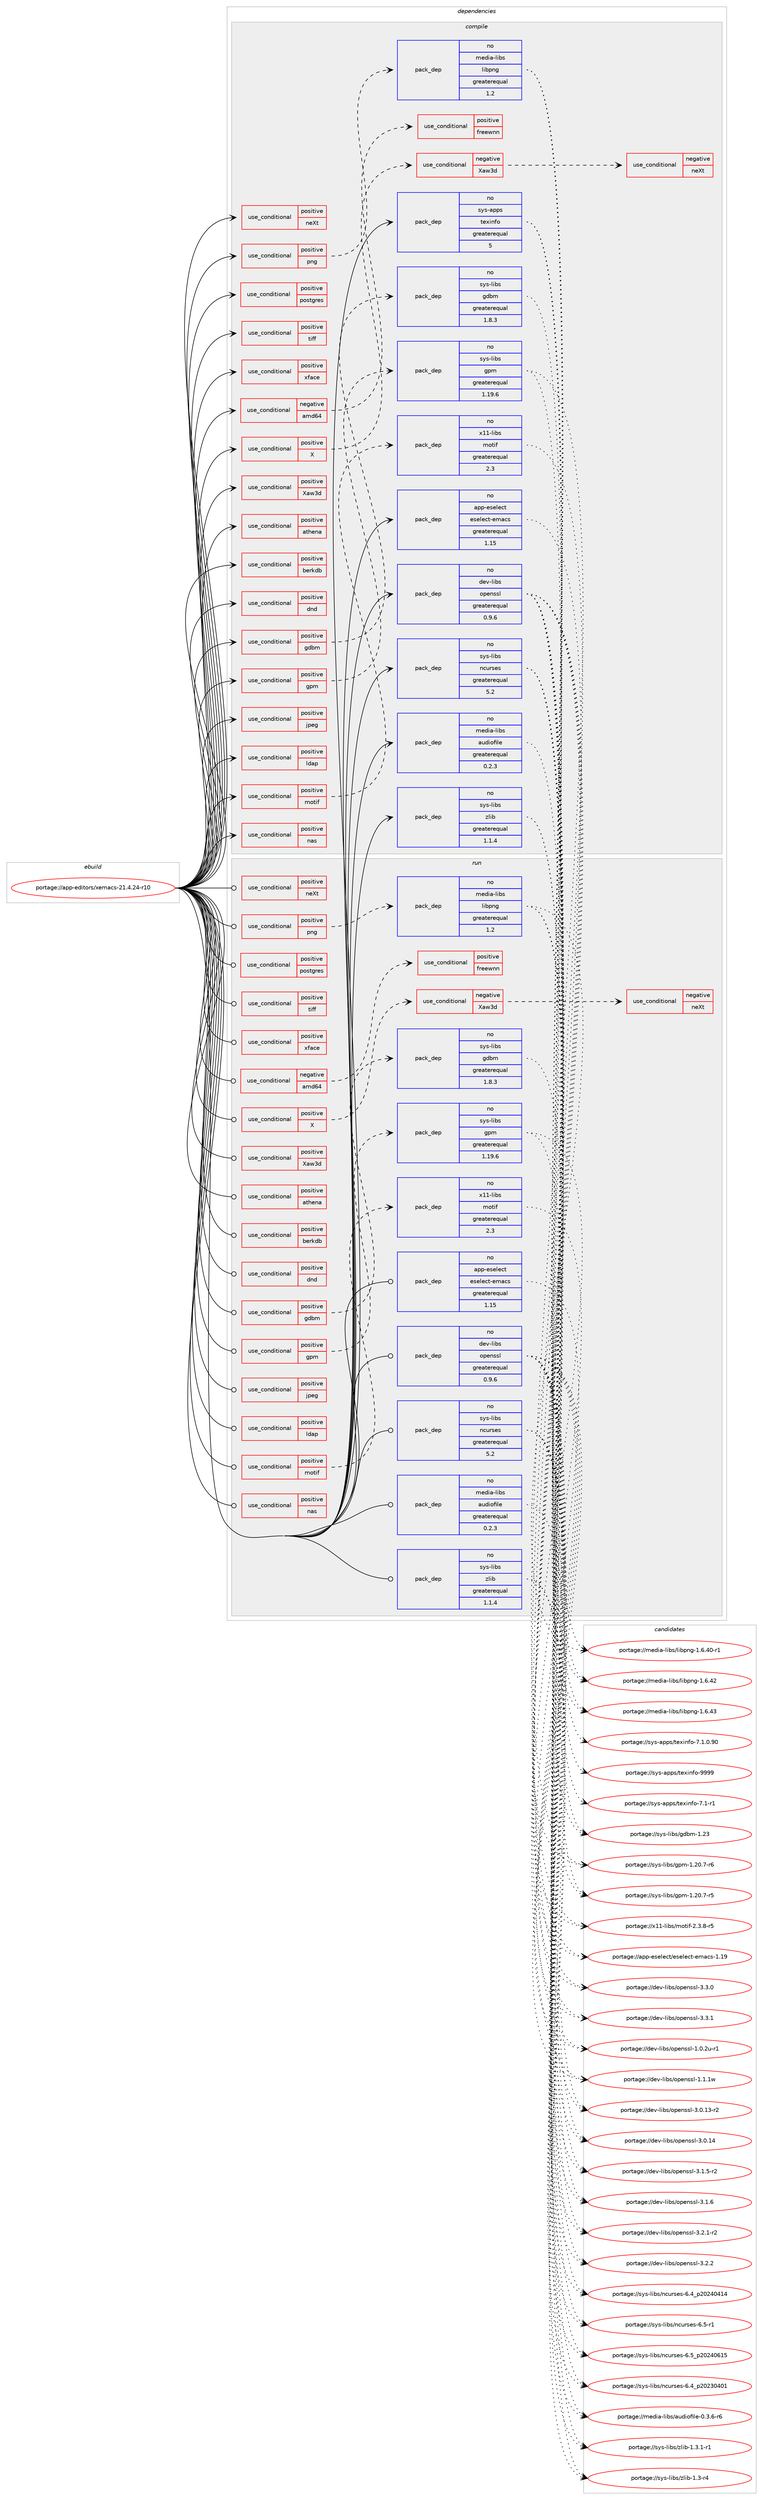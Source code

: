 digraph prolog {

# *************
# Graph options
# *************

newrank=true;
concentrate=true;
compound=true;
graph [rankdir=LR,fontname=Helvetica,fontsize=10,ranksep=1.5];#, ranksep=2.5, nodesep=0.2];
edge  [arrowhead=vee];
node  [fontname=Helvetica,fontsize=10];

# **********
# The ebuild
# **********

subgraph cluster_leftcol {
color=gray;
rank=same;
label=<<i>ebuild</i>>;
id [label="portage://app-editors/xemacs-21.4.24-r10", color=red, width=4, href="../app-editors/xemacs-21.4.24-r10.svg"];
}

# ****************
# The dependencies
# ****************

subgraph cluster_midcol {
color=gray;
label=<<i>dependencies</i>>;
subgraph cluster_compile {
fillcolor="#eeeeee";
style=filled;
label=<<i>compile</i>>;
subgraph cond5789 {
dependency9216 [label=<<TABLE BORDER="0" CELLBORDER="1" CELLSPACING="0" CELLPADDING="4"><TR><TD ROWSPAN="3" CELLPADDING="10">use_conditional</TD></TR><TR><TD>negative</TD></TR><TR><TD>amd64</TD></TR></TABLE>>, shape=none, color=red];
subgraph cond5790 {
dependency9217 [label=<<TABLE BORDER="0" CELLBORDER="1" CELLSPACING="0" CELLPADDING="4"><TR><TD ROWSPAN="3" CELLPADDING="10">use_conditional</TD></TR><TR><TD>positive</TD></TR><TR><TD>freewnn</TD></TR></TABLE>>, shape=none, color=red];
# *** BEGIN UNKNOWN DEPENDENCY TYPE (TODO) ***
# dependency9217 -> package_dependency(portage://app-editors/xemacs-21.4.24-r10,install,no,app-i18n,freewnn,none,[,,],[],[])
# *** END UNKNOWN DEPENDENCY TYPE (TODO) ***

}
dependency9216:e -> dependency9217:w [weight=20,style="dashed",arrowhead="vee"];
}
id:e -> dependency9216:w [weight=20,style="solid",arrowhead="vee"];
subgraph cond5791 {
dependency9218 [label=<<TABLE BORDER="0" CELLBORDER="1" CELLSPACING="0" CELLPADDING="4"><TR><TD ROWSPAN="3" CELLPADDING="10">use_conditional</TD></TR><TR><TD>positive</TD></TR><TR><TD>X</TD></TR></TABLE>>, shape=none, color=red];
# *** BEGIN UNKNOWN DEPENDENCY TYPE (TODO) ***
# dependency9218 -> package_dependency(portage://app-editors/xemacs-21.4.24-r10,install,no,x11-libs,libXt,none,[,,],[],[])
# *** END UNKNOWN DEPENDENCY TYPE (TODO) ***

# *** BEGIN UNKNOWN DEPENDENCY TYPE (TODO) ***
# dependency9218 -> package_dependency(portage://app-editors/xemacs-21.4.24-r10,install,no,x11-libs,libXmu,none,[,,],[],[])
# *** END UNKNOWN DEPENDENCY TYPE (TODO) ***

# *** BEGIN UNKNOWN DEPENDENCY TYPE (TODO) ***
# dependency9218 -> package_dependency(portage://app-editors/xemacs-21.4.24-r10,install,no,x11-libs,libXext,none,[,,],[],[])
# *** END UNKNOWN DEPENDENCY TYPE (TODO) ***

# *** BEGIN UNKNOWN DEPENDENCY TYPE (TODO) ***
# dependency9218 -> package_dependency(portage://app-editors/xemacs-21.4.24-r10,install,no,x11-misc,xbitmaps,none,[,,],[],[])
# *** END UNKNOWN DEPENDENCY TYPE (TODO) ***

subgraph cond5792 {
dependency9219 [label=<<TABLE BORDER="0" CELLBORDER="1" CELLSPACING="0" CELLPADDING="4"><TR><TD ROWSPAN="3" CELLPADDING="10">use_conditional</TD></TR><TR><TD>negative</TD></TR><TR><TD>Xaw3d</TD></TR></TABLE>>, shape=none, color=red];
subgraph cond5793 {
dependency9220 [label=<<TABLE BORDER="0" CELLBORDER="1" CELLSPACING="0" CELLPADDING="4"><TR><TD ROWSPAN="3" CELLPADDING="10">use_conditional</TD></TR><TR><TD>negative</TD></TR><TR><TD>neXt</TD></TR></TABLE>>, shape=none, color=red];
# *** BEGIN UNKNOWN DEPENDENCY TYPE (TODO) ***
# dependency9220 -> package_dependency(portage://app-editors/xemacs-21.4.24-r10,install,no,x11-libs,libXaw,none,[,,],[],[])
# *** END UNKNOWN DEPENDENCY TYPE (TODO) ***

}
dependency9219:e -> dependency9220:w [weight=20,style="dashed",arrowhead="vee"];
}
dependency9218:e -> dependency9219:w [weight=20,style="dashed",arrowhead="vee"];
}
id:e -> dependency9218:w [weight=20,style="solid",arrowhead="vee"];
subgraph cond5794 {
dependency9221 [label=<<TABLE BORDER="0" CELLBORDER="1" CELLSPACING="0" CELLPADDING="4"><TR><TD ROWSPAN="3" CELLPADDING="10">use_conditional</TD></TR><TR><TD>positive</TD></TR><TR><TD>Xaw3d</TD></TR></TABLE>>, shape=none, color=red];
# *** BEGIN UNKNOWN DEPENDENCY TYPE (TODO) ***
# dependency9221 -> package_dependency(portage://app-editors/xemacs-21.4.24-r10,install,no,x11-libs,libXaw3d,none,[,,],[],[use(enable(unicode),positive)])
# *** END UNKNOWN DEPENDENCY TYPE (TODO) ***

}
id:e -> dependency9221:w [weight=20,style="solid",arrowhead="vee"];
subgraph cond5795 {
dependency9222 [label=<<TABLE BORDER="0" CELLBORDER="1" CELLSPACING="0" CELLPADDING="4"><TR><TD ROWSPAN="3" CELLPADDING="10">use_conditional</TD></TR><TR><TD>positive</TD></TR><TR><TD>athena</TD></TR></TABLE>>, shape=none, color=red];
# *** BEGIN UNKNOWN DEPENDENCY TYPE (TODO) ***
# dependency9222 -> package_dependency(portage://app-editors/xemacs-21.4.24-r10,install,no,x11-libs,libXaw,none,[,,],[],[])
# *** END UNKNOWN DEPENDENCY TYPE (TODO) ***

}
id:e -> dependency9222:w [weight=20,style="solid",arrowhead="vee"];
subgraph cond5796 {
dependency9223 [label=<<TABLE BORDER="0" CELLBORDER="1" CELLSPACING="0" CELLPADDING="4"><TR><TD ROWSPAN="3" CELLPADDING="10">use_conditional</TD></TR><TR><TD>positive</TD></TR><TR><TD>berkdb</TD></TR></TABLE>>, shape=none, color=red];
# *** BEGIN UNKNOWN DEPENDENCY TYPE (TODO) ***
# dependency9223 -> package_dependency(portage://app-editors/xemacs-21.4.24-r10,install,no,sys-libs,db,none,[,,],any_same_slot,[])
# *** END UNKNOWN DEPENDENCY TYPE (TODO) ***

}
id:e -> dependency9223:w [weight=20,style="solid",arrowhead="vee"];
subgraph cond5797 {
dependency9224 [label=<<TABLE BORDER="0" CELLBORDER="1" CELLSPACING="0" CELLPADDING="4"><TR><TD ROWSPAN="3" CELLPADDING="10">use_conditional</TD></TR><TR><TD>positive</TD></TR><TR><TD>dnd</TD></TR></TABLE>>, shape=none, color=red];
# *** BEGIN UNKNOWN DEPENDENCY TYPE (TODO) ***
# dependency9224 -> package_dependency(portage://app-editors/xemacs-21.4.24-r10,install,no,x11-libs,dnd,none,[,,],[],[])
# *** END UNKNOWN DEPENDENCY TYPE (TODO) ***

}
id:e -> dependency9224:w [weight=20,style="solid",arrowhead="vee"];
subgraph cond5798 {
dependency9225 [label=<<TABLE BORDER="0" CELLBORDER="1" CELLSPACING="0" CELLPADDING="4"><TR><TD ROWSPAN="3" CELLPADDING="10">use_conditional</TD></TR><TR><TD>positive</TD></TR><TR><TD>gdbm</TD></TR></TABLE>>, shape=none, color=red];
subgraph pack3277 {
dependency9226 [label=<<TABLE BORDER="0" CELLBORDER="1" CELLSPACING="0" CELLPADDING="4" WIDTH="220"><TR><TD ROWSPAN="6" CELLPADDING="30">pack_dep</TD></TR><TR><TD WIDTH="110">no</TD></TR><TR><TD>sys-libs</TD></TR><TR><TD>gdbm</TD></TR><TR><TD>greaterequal</TD></TR><TR><TD>1.8.3</TD></TR></TABLE>>, shape=none, color=blue];
}
dependency9225:e -> dependency9226:w [weight=20,style="dashed",arrowhead="vee"];
}
id:e -> dependency9225:w [weight=20,style="solid",arrowhead="vee"];
subgraph cond5799 {
dependency9227 [label=<<TABLE BORDER="0" CELLBORDER="1" CELLSPACING="0" CELLPADDING="4"><TR><TD ROWSPAN="3" CELLPADDING="10">use_conditional</TD></TR><TR><TD>positive</TD></TR><TR><TD>gpm</TD></TR></TABLE>>, shape=none, color=red];
subgraph pack3278 {
dependency9228 [label=<<TABLE BORDER="0" CELLBORDER="1" CELLSPACING="0" CELLPADDING="4" WIDTH="220"><TR><TD ROWSPAN="6" CELLPADDING="30">pack_dep</TD></TR><TR><TD WIDTH="110">no</TD></TR><TR><TD>sys-libs</TD></TR><TR><TD>gpm</TD></TR><TR><TD>greaterequal</TD></TR><TR><TD>1.19.6</TD></TR></TABLE>>, shape=none, color=blue];
}
dependency9227:e -> dependency9228:w [weight=20,style="dashed",arrowhead="vee"];
}
id:e -> dependency9227:w [weight=20,style="solid",arrowhead="vee"];
subgraph cond5800 {
dependency9229 [label=<<TABLE BORDER="0" CELLBORDER="1" CELLSPACING="0" CELLPADDING="4"><TR><TD ROWSPAN="3" CELLPADDING="10">use_conditional</TD></TR><TR><TD>positive</TD></TR><TR><TD>jpeg</TD></TR></TABLE>>, shape=none, color=red];
# *** BEGIN UNKNOWN DEPENDENCY TYPE (TODO) ***
# dependency9229 -> package_dependency(portage://app-editors/xemacs-21.4.24-r10,install,no,media-libs,libjpeg-turbo,none,[,,],any_same_slot,[])
# *** END UNKNOWN DEPENDENCY TYPE (TODO) ***

}
id:e -> dependency9229:w [weight=20,style="solid",arrowhead="vee"];
subgraph cond5801 {
dependency9230 [label=<<TABLE BORDER="0" CELLBORDER="1" CELLSPACING="0" CELLPADDING="4"><TR><TD ROWSPAN="3" CELLPADDING="10">use_conditional</TD></TR><TR><TD>positive</TD></TR><TR><TD>ldap</TD></TR></TABLE>>, shape=none, color=red];
# *** BEGIN UNKNOWN DEPENDENCY TYPE (TODO) ***
# dependency9230 -> package_dependency(portage://app-editors/xemacs-21.4.24-r10,install,no,net-nds,openldap,none,[,,],any_same_slot,[])
# *** END UNKNOWN DEPENDENCY TYPE (TODO) ***

}
id:e -> dependency9230:w [weight=20,style="solid",arrowhead="vee"];
subgraph cond5802 {
dependency9231 [label=<<TABLE BORDER="0" CELLBORDER="1" CELLSPACING="0" CELLPADDING="4"><TR><TD ROWSPAN="3" CELLPADDING="10">use_conditional</TD></TR><TR><TD>positive</TD></TR><TR><TD>motif</TD></TR></TABLE>>, shape=none, color=red];
subgraph pack3279 {
dependency9232 [label=<<TABLE BORDER="0" CELLBORDER="1" CELLSPACING="0" CELLPADDING="4" WIDTH="220"><TR><TD ROWSPAN="6" CELLPADDING="30">pack_dep</TD></TR><TR><TD WIDTH="110">no</TD></TR><TR><TD>x11-libs</TD></TR><TR><TD>motif</TD></TR><TR><TD>greaterequal</TD></TR><TR><TD>2.3</TD></TR></TABLE>>, shape=none, color=blue];
}
dependency9231:e -> dependency9232:w [weight=20,style="dashed",arrowhead="vee"];
}
id:e -> dependency9231:w [weight=20,style="solid",arrowhead="vee"];
subgraph cond5803 {
dependency9233 [label=<<TABLE BORDER="0" CELLBORDER="1" CELLSPACING="0" CELLPADDING="4"><TR><TD ROWSPAN="3" CELLPADDING="10">use_conditional</TD></TR><TR><TD>positive</TD></TR><TR><TD>nas</TD></TR></TABLE>>, shape=none, color=red];
# *** BEGIN UNKNOWN DEPENDENCY TYPE (TODO) ***
# dependency9233 -> package_dependency(portage://app-editors/xemacs-21.4.24-r10,install,no,media-libs,nas,none,[,,],[],[])
# *** END UNKNOWN DEPENDENCY TYPE (TODO) ***

}
id:e -> dependency9233:w [weight=20,style="solid",arrowhead="vee"];
subgraph cond5804 {
dependency9234 [label=<<TABLE BORDER="0" CELLBORDER="1" CELLSPACING="0" CELLPADDING="4"><TR><TD ROWSPAN="3" CELLPADDING="10">use_conditional</TD></TR><TR><TD>positive</TD></TR><TR><TD>neXt</TD></TR></TABLE>>, shape=none, color=red];
# *** BEGIN UNKNOWN DEPENDENCY TYPE (TODO) ***
# dependency9234 -> package_dependency(portage://app-editors/xemacs-21.4.24-r10,install,no,x11-libs,neXtaw,none,[,,],[],[])
# *** END UNKNOWN DEPENDENCY TYPE (TODO) ***

}
id:e -> dependency9234:w [weight=20,style="solid",arrowhead="vee"];
subgraph cond5805 {
dependency9235 [label=<<TABLE BORDER="0" CELLBORDER="1" CELLSPACING="0" CELLPADDING="4"><TR><TD ROWSPAN="3" CELLPADDING="10">use_conditional</TD></TR><TR><TD>positive</TD></TR><TR><TD>png</TD></TR></TABLE>>, shape=none, color=red];
subgraph pack3280 {
dependency9236 [label=<<TABLE BORDER="0" CELLBORDER="1" CELLSPACING="0" CELLPADDING="4" WIDTH="220"><TR><TD ROWSPAN="6" CELLPADDING="30">pack_dep</TD></TR><TR><TD WIDTH="110">no</TD></TR><TR><TD>media-libs</TD></TR><TR><TD>libpng</TD></TR><TR><TD>greaterequal</TD></TR><TR><TD>1.2</TD></TR></TABLE>>, shape=none, color=blue];
}
dependency9235:e -> dependency9236:w [weight=20,style="dashed",arrowhead="vee"];
}
id:e -> dependency9235:w [weight=20,style="solid",arrowhead="vee"];
subgraph cond5806 {
dependency9237 [label=<<TABLE BORDER="0" CELLBORDER="1" CELLSPACING="0" CELLPADDING="4"><TR><TD ROWSPAN="3" CELLPADDING="10">use_conditional</TD></TR><TR><TD>positive</TD></TR><TR><TD>postgres</TD></TR></TABLE>>, shape=none, color=red];
# *** BEGIN UNKNOWN DEPENDENCY TYPE (TODO) ***
# dependency9237 -> package_dependency(portage://app-editors/xemacs-21.4.24-r10,install,no,dev-db,postgresql,none,[,,],any_same_slot,[])
# *** END UNKNOWN DEPENDENCY TYPE (TODO) ***

}
id:e -> dependency9237:w [weight=20,style="solid",arrowhead="vee"];
subgraph cond5807 {
dependency9238 [label=<<TABLE BORDER="0" CELLBORDER="1" CELLSPACING="0" CELLPADDING="4"><TR><TD ROWSPAN="3" CELLPADDING="10">use_conditional</TD></TR><TR><TD>positive</TD></TR><TR><TD>tiff</TD></TR></TABLE>>, shape=none, color=red];
# *** BEGIN UNKNOWN DEPENDENCY TYPE (TODO) ***
# dependency9238 -> package_dependency(portage://app-editors/xemacs-21.4.24-r10,install,no,media-libs,tiff,none,[,,],any_same_slot,[])
# *** END UNKNOWN DEPENDENCY TYPE (TODO) ***

}
id:e -> dependency9238:w [weight=20,style="solid",arrowhead="vee"];
subgraph cond5808 {
dependency9239 [label=<<TABLE BORDER="0" CELLBORDER="1" CELLSPACING="0" CELLPADDING="4"><TR><TD ROWSPAN="3" CELLPADDING="10">use_conditional</TD></TR><TR><TD>positive</TD></TR><TR><TD>xface</TD></TR></TABLE>>, shape=none, color=red];
# *** BEGIN UNKNOWN DEPENDENCY TYPE (TODO) ***
# dependency9239 -> package_dependency(portage://app-editors/xemacs-21.4.24-r10,install,no,media-libs,compface,none,[,,],[],[])
# *** END UNKNOWN DEPENDENCY TYPE (TODO) ***

}
id:e -> dependency9239:w [weight=20,style="solid",arrowhead="vee"];
subgraph pack3281 {
dependency9240 [label=<<TABLE BORDER="0" CELLBORDER="1" CELLSPACING="0" CELLPADDING="4" WIDTH="220"><TR><TD ROWSPAN="6" CELLPADDING="30">pack_dep</TD></TR><TR><TD WIDTH="110">no</TD></TR><TR><TD>app-eselect</TD></TR><TR><TD>eselect-emacs</TD></TR><TR><TD>greaterequal</TD></TR><TR><TD>1.15</TD></TR></TABLE>>, shape=none, color=blue];
}
id:e -> dependency9240:w [weight=20,style="solid",arrowhead="vee"];
subgraph pack3282 {
dependency9241 [label=<<TABLE BORDER="0" CELLBORDER="1" CELLSPACING="0" CELLPADDING="4" WIDTH="220"><TR><TD ROWSPAN="6" CELLPADDING="30">pack_dep</TD></TR><TR><TD WIDTH="110">no</TD></TR><TR><TD>dev-libs</TD></TR><TR><TD>openssl</TD></TR><TR><TD>greaterequal</TD></TR><TR><TD>0.9.6</TD></TR></TABLE>>, shape=none, color=blue];
}
id:e -> dependency9241:w [weight=20,style="solid",arrowhead="vee"];
subgraph pack3283 {
dependency9242 [label=<<TABLE BORDER="0" CELLBORDER="1" CELLSPACING="0" CELLPADDING="4" WIDTH="220"><TR><TD ROWSPAN="6" CELLPADDING="30">pack_dep</TD></TR><TR><TD WIDTH="110">no</TD></TR><TR><TD>media-libs</TD></TR><TR><TD>audiofile</TD></TR><TR><TD>greaterequal</TD></TR><TR><TD>0.2.3</TD></TR></TABLE>>, shape=none, color=blue];
}
id:e -> dependency9242:w [weight=20,style="solid",arrowhead="vee"];
subgraph pack3284 {
dependency9243 [label=<<TABLE BORDER="0" CELLBORDER="1" CELLSPACING="0" CELLPADDING="4" WIDTH="220"><TR><TD ROWSPAN="6" CELLPADDING="30">pack_dep</TD></TR><TR><TD WIDTH="110">no</TD></TR><TR><TD>sys-apps</TD></TR><TR><TD>texinfo</TD></TR><TR><TD>greaterequal</TD></TR><TR><TD>5</TD></TR></TABLE>>, shape=none, color=blue];
}
id:e -> dependency9243:w [weight=20,style="solid",arrowhead="vee"];
subgraph pack3285 {
dependency9244 [label=<<TABLE BORDER="0" CELLBORDER="1" CELLSPACING="0" CELLPADDING="4" WIDTH="220"><TR><TD ROWSPAN="6" CELLPADDING="30">pack_dep</TD></TR><TR><TD WIDTH="110">no</TD></TR><TR><TD>sys-libs</TD></TR><TR><TD>ncurses</TD></TR><TR><TD>greaterequal</TD></TR><TR><TD>5.2</TD></TR></TABLE>>, shape=none, color=blue];
}
id:e -> dependency9244:w [weight=20,style="solid",arrowhead="vee"];
subgraph pack3286 {
dependency9245 [label=<<TABLE BORDER="0" CELLBORDER="1" CELLSPACING="0" CELLPADDING="4" WIDTH="220"><TR><TD ROWSPAN="6" CELLPADDING="30">pack_dep</TD></TR><TR><TD WIDTH="110">no</TD></TR><TR><TD>sys-libs</TD></TR><TR><TD>zlib</TD></TR><TR><TD>greaterequal</TD></TR><TR><TD>1.1.4</TD></TR></TABLE>>, shape=none, color=blue];
}
id:e -> dependency9245:w [weight=20,style="solid",arrowhead="vee"];
}
subgraph cluster_compileandrun {
fillcolor="#eeeeee";
style=filled;
label=<<i>compile and run</i>>;
}
subgraph cluster_run {
fillcolor="#eeeeee";
style=filled;
label=<<i>run</i>>;
subgraph cond5809 {
dependency9246 [label=<<TABLE BORDER="0" CELLBORDER="1" CELLSPACING="0" CELLPADDING="4"><TR><TD ROWSPAN="3" CELLPADDING="10">use_conditional</TD></TR><TR><TD>negative</TD></TR><TR><TD>amd64</TD></TR></TABLE>>, shape=none, color=red];
subgraph cond5810 {
dependency9247 [label=<<TABLE BORDER="0" CELLBORDER="1" CELLSPACING="0" CELLPADDING="4"><TR><TD ROWSPAN="3" CELLPADDING="10">use_conditional</TD></TR><TR><TD>positive</TD></TR><TR><TD>freewnn</TD></TR></TABLE>>, shape=none, color=red];
# *** BEGIN UNKNOWN DEPENDENCY TYPE (TODO) ***
# dependency9247 -> package_dependency(portage://app-editors/xemacs-21.4.24-r10,run,no,app-i18n,freewnn,none,[,,],[],[])
# *** END UNKNOWN DEPENDENCY TYPE (TODO) ***

}
dependency9246:e -> dependency9247:w [weight=20,style="dashed",arrowhead="vee"];
}
id:e -> dependency9246:w [weight=20,style="solid",arrowhead="odot"];
subgraph cond5811 {
dependency9248 [label=<<TABLE BORDER="0" CELLBORDER="1" CELLSPACING="0" CELLPADDING="4"><TR><TD ROWSPAN="3" CELLPADDING="10">use_conditional</TD></TR><TR><TD>positive</TD></TR><TR><TD>X</TD></TR></TABLE>>, shape=none, color=red];
# *** BEGIN UNKNOWN DEPENDENCY TYPE (TODO) ***
# dependency9248 -> package_dependency(portage://app-editors/xemacs-21.4.24-r10,run,no,x11-libs,libXt,none,[,,],[],[])
# *** END UNKNOWN DEPENDENCY TYPE (TODO) ***

# *** BEGIN UNKNOWN DEPENDENCY TYPE (TODO) ***
# dependency9248 -> package_dependency(portage://app-editors/xemacs-21.4.24-r10,run,no,x11-libs,libXmu,none,[,,],[],[])
# *** END UNKNOWN DEPENDENCY TYPE (TODO) ***

# *** BEGIN UNKNOWN DEPENDENCY TYPE (TODO) ***
# dependency9248 -> package_dependency(portage://app-editors/xemacs-21.4.24-r10,run,no,x11-libs,libXext,none,[,,],[],[])
# *** END UNKNOWN DEPENDENCY TYPE (TODO) ***

# *** BEGIN UNKNOWN DEPENDENCY TYPE (TODO) ***
# dependency9248 -> package_dependency(portage://app-editors/xemacs-21.4.24-r10,run,no,x11-misc,xbitmaps,none,[,,],[],[])
# *** END UNKNOWN DEPENDENCY TYPE (TODO) ***

subgraph cond5812 {
dependency9249 [label=<<TABLE BORDER="0" CELLBORDER="1" CELLSPACING="0" CELLPADDING="4"><TR><TD ROWSPAN="3" CELLPADDING="10">use_conditional</TD></TR><TR><TD>negative</TD></TR><TR><TD>Xaw3d</TD></TR></TABLE>>, shape=none, color=red];
subgraph cond5813 {
dependency9250 [label=<<TABLE BORDER="0" CELLBORDER="1" CELLSPACING="0" CELLPADDING="4"><TR><TD ROWSPAN="3" CELLPADDING="10">use_conditional</TD></TR><TR><TD>negative</TD></TR><TR><TD>neXt</TD></TR></TABLE>>, shape=none, color=red];
# *** BEGIN UNKNOWN DEPENDENCY TYPE (TODO) ***
# dependency9250 -> package_dependency(portage://app-editors/xemacs-21.4.24-r10,run,no,x11-libs,libXaw,none,[,,],[],[])
# *** END UNKNOWN DEPENDENCY TYPE (TODO) ***

}
dependency9249:e -> dependency9250:w [weight=20,style="dashed",arrowhead="vee"];
}
dependency9248:e -> dependency9249:w [weight=20,style="dashed",arrowhead="vee"];
}
id:e -> dependency9248:w [weight=20,style="solid",arrowhead="odot"];
subgraph cond5814 {
dependency9251 [label=<<TABLE BORDER="0" CELLBORDER="1" CELLSPACING="0" CELLPADDING="4"><TR><TD ROWSPAN="3" CELLPADDING="10">use_conditional</TD></TR><TR><TD>positive</TD></TR><TR><TD>Xaw3d</TD></TR></TABLE>>, shape=none, color=red];
# *** BEGIN UNKNOWN DEPENDENCY TYPE (TODO) ***
# dependency9251 -> package_dependency(portage://app-editors/xemacs-21.4.24-r10,run,no,x11-libs,libXaw3d,none,[,,],[],[use(enable(unicode),positive)])
# *** END UNKNOWN DEPENDENCY TYPE (TODO) ***

}
id:e -> dependency9251:w [weight=20,style="solid",arrowhead="odot"];
subgraph cond5815 {
dependency9252 [label=<<TABLE BORDER="0" CELLBORDER="1" CELLSPACING="0" CELLPADDING="4"><TR><TD ROWSPAN="3" CELLPADDING="10">use_conditional</TD></TR><TR><TD>positive</TD></TR><TR><TD>athena</TD></TR></TABLE>>, shape=none, color=red];
# *** BEGIN UNKNOWN DEPENDENCY TYPE (TODO) ***
# dependency9252 -> package_dependency(portage://app-editors/xemacs-21.4.24-r10,run,no,x11-libs,libXaw,none,[,,],[],[])
# *** END UNKNOWN DEPENDENCY TYPE (TODO) ***

}
id:e -> dependency9252:w [weight=20,style="solid",arrowhead="odot"];
subgraph cond5816 {
dependency9253 [label=<<TABLE BORDER="0" CELLBORDER="1" CELLSPACING="0" CELLPADDING="4"><TR><TD ROWSPAN="3" CELLPADDING="10">use_conditional</TD></TR><TR><TD>positive</TD></TR><TR><TD>berkdb</TD></TR></TABLE>>, shape=none, color=red];
# *** BEGIN UNKNOWN DEPENDENCY TYPE (TODO) ***
# dependency9253 -> package_dependency(portage://app-editors/xemacs-21.4.24-r10,run,no,sys-libs,db,none,[,,],any_same_slot,[])
# *** END UNKNOWN DEPENDENCY TYPE (TODO) ***

}
id:e -> dependency9253:w [weight=20,style="solid",arrowhead="odot"];
subgraph cond5817 {
dependency9254 [label=<<TABLE BORDER="0" CELLBORDER="1" CELLSPACING="0" CELLPADDING="4"><TR><TD ROWSPAN="3" CELLPADDING="10">use_conditional</TD></TR><TR><TD>positive</TD></TR><TR><TD>dnd</TD></TR></TABLE>>, shape=none, color=red];
# *** BEGIN UNKNOWN DEPENDENCY TYPE (TODO) ***
# dependency9254 -> package_dependency(portage://app-editors/xemacs-21.4.24-r10,run,no,x11-libs,dnd,none,[,,],[],[])
# *** END UNKNOWN DEPENDENCY TYPE (TODO) ***

}
id:e -> dependency9254:w [weight=20,style="solid",arrowhead="odot"];
subgraph cond5818 {
dependency9255 [label=<<TABLE BORDER="0" CELLBORDER="1" CELLSPACING="0" CELLPADDING="4"><TR><TD ROWSPAN="3" CELLPADDING="10">use_conditional</TD></TR><TR><TD>positive</TD></TR><TR><TD>gdbm</TD></TR></TABLE>>, shape=none, color=red];
subgraph pack3287 {
dependency9256 [label=<<TABLE BORDER="0" CELLBORDER="1" CELLSPACING="0" CELLPADDING="4" WIDTH="220"><TR><TD ROWSPAN="6" CELLPADDING="30">pack_dep</TD></TR><TR><TD WIDTH="110">no</TD></TR><TR><TD>sys-libs</TD></TR><TR><TD>gdbm</TD></TR><TR><TD>greaterequal</TD></TR><TR><TD>1.8.3</TD></TR></TABLE>>, shape=none, color=blue];
}
dependency9255:e -> dependency9256:w [weight=20,style="dashed",arrowhead="vee"];
}
id:e -> dependency9255:w [weight=20,style="solid",arrowhead="odot"];
subgraph cond5819 {
dependency9257 [label=<<TABLE BORDER="0" CELLBORDER="1" CELLSPACING="0" CELLPADDING="4"><TR><TD ROWSPAN="3" CELLPADDING="10">use_conditional</TD></TR><TR><TD>positive</TD></TR><TR><TD>gpm</TD></TR></TABLE>>, shape=none, color=red];
subgraph pack3288 {
dependency9258 [label=<<TABLE BORDER="0" CELLBORDER="1" CELLSPACING="0" CELLPADDING="4" WIDTH="220"><TR><TD ROWSPAN="6" CELLPADDING="30">pack_dep</TD></TR><TR><TD WIDTH="110">no</TD></TR><TR><TD>sys-libs</TD></TR><TR><TD>gpm</TD></TR><TR><TD>greaterequal</TD></TR><TR><TD>1.19.6</TD></TR></TABLE>>, shape=none, color=blue];
}
dependency9257:e -> dependency9258:w [weight=20,style="dashed",arrowhead="vee"];
}
id:e -> dependency9257:w [weight=20,style="solid",arrowhead="odot"];
subgraph cond5820 {
dependency9259 [label=<<TABLE BORDER="0" CELLBORDER="1" CELLSPACING="0" CELLPADDING="4"><TR><TD ROWSPAN="3" CELLPADDING="10">use_conditional</TD></TR><TR><TD>positive</TD></TR><TR><TD>jpeg</TD></TR></TABLE>>, shape=none, color=red];
# *** BEGIN UNKNOWN DEPENDENCY TYPE (TODO) ***
# dependency9259 -> package_dependency(portage://app-editors/xemacs-21.4.24-r10,run,no,media-libs,libjpeg-turbo,none,[,,],any_same_slot,[])
# *** END UNKNOWN DEPENDENCY TYPE (TODO) ***

}
id:e -> dependency9259:w [weight=20,style="solid",arrowhead="odot"];
subgraph cond5821 {
dependency9260 [label=<<TABLE BORDER="0" CELLBORDER="1" CELLSPACING="0" CELLPADDING="4"><TR><TD ROWSPAN="3" CELLPADDING="10">use_conditional</TD></TR><TR><TD>positive</TD></TR><TR><TD>ldap</TD></TR></TABLE>>, shape=none, color=red];
# *** BEGIN UNKNOWN DEPENDENCY TYPE (TODO) ***
# dependency9260 -> package_dependency(portage://app-editors/xemacs-21.4.24-r10,run,no,net-nds,openldap,none,[,,],any_same_slot,[])
# *** END UNKNOWN DEPENDENCY TYPE (TODO) ***

}
id:e -> dependency9260:w [weight=20,style="solid",arrowhead="odot"];
subgraph cond5822 {
dependency9261 [label=<<TABLE BORDER="0" CELLBORDER="1" CELLSPACING="0" CELLPADDING="4"><TR><TD ROWSPAN="3" CELLPADDING="10">use_conditional</TD></TR><TR><TD>positive</TD></TR><TR><TD>motif</TD></TR></TABLE>>, shape=none, color=red];
subgraph pack3289 {
dependency9262 [label=<<TABLE BORDER="0" CELLBORDER="1" CELLSPACING="0" CELLPADDING="4" WIDTH="220"><TR><TD ROWSPAN="6" CELLPADDING="30">pack_dep</TD></TR><TR><TD WIDTH="110">no</TD></TR><TR><TD>x11-libs</TD></TR><TR><TD>motif</TD></TR><TR><TD>greaterequal</TD></TR><TR><TD>2.3</TD></TR></TABLE>>, shape=none, color=blue];
}
dependency9261:e -> dependency9262:w [weight=20,style="dashed",arrowhead="vee"];
}
id:e -> dependency9261:w [weight=20,style="solid",arrowhead="odot"];
subgraph cond5823 {
dependency9263 [label=<<TABLE BORDER="0" CELLBORDER="1" CELLSPACING="0" CELLPADDING="4"><TR><TD ROWSPAN="3" CELLPADDING="10">use_conditional</TD></TR><TR><TD>positive</TD></TR><TR><TD>nas</TD></TR></TABLE>>, shape=none, color=red];
# *** BEGIN UNKNOWN DEPENDENCY TYPE (TODO) ***
# dependency9263 -> package_dependency(portage://app-editors/xemacs-21.4.24-r10,run,no,media-libs,nas,none,[,,],[],[])
# *** END UNKNOWN DEPENDENCY TYPE (TODO) ***

}
id:e -> dependency9263:w [weight=20,style="solid",arrowhead="odot"];
subgraph cond5824 {
dependency9264 [label=<<TABLE BORDER="0" CELLBORDER="1" CELLSPACING="0" CELLPADDING="4"><TR><TD ROWSPAN="3" CELLPADDING="10">use_conditional</TD></TR><TR><TD>positive</TD></TR><TR><TD>neXt</TD></TR></TABLE>>, shape=none, color=red];
# *** BEGIN UNKNOWN DEPENDENCY TYPE (TODO) ***
# dependency9264 -> package_dependency(portage://app-editors/xemacs-21.4.24-r10,run,no,x11-libs,neXtaw,none,[,,],[],[])
# *** END UNKNOWN DEPENDENCY TYPE (TODO) ***

}
id:e -> dependency9264:w [weight=20,style="solid",arrowhead="odot"];
subgraph cond5825 {
dependency9265 [label=<<TABLE BORDER="0" CELLBORDER="1" CELLSPACING="0" CELLPADDING="4"><TR><TD ROWSPAN="3" CELLPADDING="10">use_conditional</TD></TR><TR><TD>positive</TD></TR><TR><TD>png</TD></TR></TABLE>>, shape=none, color=red];
subgraph pack3290 {
dependency9266 [label=<<TABLE BORDER="0" CELLBORDER="1" CELLSPACING="0" CELLPADDING="4" WIDTH="220"><TR><TD ROWSPAN="6" CELLPADDING="30">pack_dep</TD></TR><TR><TD WIDTH="110">no</TD></TR><TR><TD>media-libs</TD></TR><TR><TD>libpng</TD></TR><TR><TD>greaterequal</TD></TR><TR><TD>1.2</TD></TR></TABLE>>, shape=none, color=blue];
}
dependency9265:e -> dependency9266:w [weight=20,style="dashed",arrowhead="vee"];
}
id:e -> dependency9265:w [weight=20,style="solid",arrowhead="odot"];
subgraph cond5826 {
dependency9267 [label=<<TABLE BORDER="0" CELLBORDER="1" CELLSPACING="0" CELLPADDING="4"><TR><TD ROWSPAN="3" CELLPADDING="10">use_conditional</TD></TR><TR><TD>positive</TD></TR><TR><TD>postgres</TD></TR></TABLE>>, shape=none, color=red];
# *** BEGIN UNKNOWN DEPENDENCY TYPE (TODO) ***
# dependency9267 -> package_dependency(portage://app-editors/xemacs-21.4.24-r10,run,no,dev-db,postgresql,none,[,,],any_same_slot,[])
# *** END UNKNOWN DEPENDENCY TYPE (TODO) ***

}
id:e -> dependency9267:w [weight=20,style="solid",arrowhead="odot"];
subgraph cond5827 {
dependency9268 [label=<<TABLE BORDER="0" CELLBORDER="1" CELLSPACING="0" CELLPADDING="4"><TR><TD ROWSPAN="3" CELLPADDING="10">use_conditional</TD></TR><TR><TD>positive</TD></TR><TR><TD>tiff</TD></TR></TABLE>>, shape=none, color=red];
# *** BEGIN UNKNOWN DEPENDENCY TYPE (TODO) ***
# dependency9268 -> package_dependency(portage://app-editors/xemacs-21.4.24-r10,run,no,media-libs,tiff,none,[,,],any_same_slot,[])
# *** END UNKNOWN DEPENDENCY TYPE (TODO) ***

}
id:e -> dependency9268:w [weight=20,style="solid",arrowhead="odot"];
subgraph cond5828 {
dependency9269 [label=<<TABLE BORDER="0" CELLBORDER="1" CELLSPACING="0" CELLPADDING="4"><TR><TD ROWSPAN="3" CELLPADDING="10">use_conditional</TD></TR><TR><TD>positive</TD></TR><TR><TD>xface</TD></TR></TABLE>>, shape=none, color=red];
# *** BEGIN UNKNOWN DEPENDENCY TYPE (TODO) ***
# dependency9269 -> package_dependency(portage://app-editors/xemacs-21.4.24-r10,run,no,media-libs,compface,none,[,,],[],[])
# *** END UNKNOWN DEPENDENCY TYPE (TODO) ***

}
id:e -> dependency9269:w [weight=20,style="solid",arrowhead="odot"];
subgraph pack3291 {
dependency9270 [label=<<TABLE BORDER="0" CELLBORDER="1" CELLSPACING="0" CELLPADDING="4" WIDTH="220"><TR><TD ROWSPAN="6" CELLPADDING="30">pack_dep</TD></TR><TR><TD WIDTH="110">no</TD></TR><TR><TD>app-eselect</TD></TR><TR><TD>eselect-emacs</TD></TR><TR><TD>greaterequal</TD></TR><TR><TD>1.15</TD></TR></TABLE>>, shape=none, color=blue];
}
id:e -> dependency9270:w [weight=20,style="solid",arrowhead="odot"];
subgraph pack3292 {
dependency9271 [label=<<TABLE BORDER="0" CELLBORDER="1" CELLSPACING="0" CELLPADDING="4" WIDTH="220"><TR><TD ROWSPAN="6" CELLPADDING="30">pack_dep</TD></TR><TR><TD WIDTH="110">no</TD></TR><TR><TD>dev-libs</TD></TR><TR><TD>openssl</TD></TR><TR><TD>greaterequal</TD></TR><TR><TD>0.9.6</TD></TR></TABLE>>, shape=none, color=blue];
}
id:e -> dependency9271:w [weight=20,style="solid",arrowhead="odot"];
subgraph pack3293 {
dependency9272 [label=<<TABLE BORDER="0" CELLBORDER="1" CELLSPACING="0" CELLPADDING="4" WIDTH="220"><TR><TD ROWSPAN="6" CELLPADDING="30">pack_dep</TD></TR><TR><TD WIDTH="110">no</TD></TR><TR><TD>media-libs</TD></TR><TR><TD>audiofile</TD></TR><TR><TD>greaterequal</TD></TR><TR><TD>0.2.3</TD></TR></TABLE>>, shape=none, color=blue];
}
id:e -> dependency9272:w [weight=20,style="solid",arrowhead="odot"];
subgraph pack3294 {
dependency9273 [label=<<TABLE BORDER="0" CELLBORDER="1" CELLSPACING="0" CELLPADDING="4" WIDTH="220"><TR><TD ROWSPAN="6" CELLPADDING="30">pack_dep</TD></TR><TR><TD WIDTH="110">no</TD></TR><TR><TD>sys-libs</TD></TR><TR><TD>ncurses</TD></TR><TR><TD>greaterequal</TD></TR><TR><TD>5.2</TD></TR></TABLE>>, shape=none, color=blue];
}
id:e -> dependency9273:w [weight=20,style="solid",arrowhead="odot"];
subgraph pack3295 {
dependency9274 [label=<<TABLE BORDER="0" CELLBORDER="1" CELLSPACING="0" CELLPADDING="4" WIDTH="220"><TR><TD ROWSPAN="6" CELLPADDING="30">pack_dep</TD></TR><TR><TD WIDTH="110">no</TD></TR><TR><TD>sys-libs</TD></TR><TR><TD>zlib</TD></TR><TR><TD>greaterequal</TD></TR><TR><TD>1.1.4</TD></TR></TABLE>>, shape=none, color=blue];
}
id:e -> dependency9274:w [weight=20,style="solid",arrowhead="odot"];
}
}

# **************
# The candidates
# **************

subgraph cluster_choices {
rank=same;
color=gray;
label=<<i>candidates</i>>;

subgraph choice3277 {
color=black;
nodesep=1;
choice115121115451081059811547103100981094549465051 [label="portage://sys-libs/gdbm-1.23", color=red, width=4,href="../sys-libs/gdbm-1.23.svg"];
dependency9226:e -> choice115121115451081059811547103100981094549465051:w [style=dotted,weight="100"];
}
subgraph choice3278 {
color=black;
nodesep=1;
choice115121115451081059811547103112109454946504846554511453 [label="portage://sys-libs/gpm-1.20.7-r5", color=red, width=4,href="../sys-libs/gpm-1.20.7-r5.svg"];
choice115121115451081059811547103112109454946504846554511454 [label="portage://sys-libs/gpm-1.20.7-r6", color=red, width=4,href="../sys-libs/gpm-1.20.7-r6.svg"];
dependency9228:e -> choice115121115451081059811547103112109454946504846554511453:w [style=dotted,weight="100"];
dependency9228:e -> choice115121115451081059811547103112109454946504846554511454:w [style=dotted,weight="100"];
}
subgraph choice3279 {
color=black;
nodesep=1;
choice12049494510810598115471091111161051024550465146564511453 [label="portage://x11-libs/motif-2.3.8-r5", color=red, width=4,href="../x11-libs/motif-2.3.8-r5.svg"];
dependency9232:e -> choice12049494510810598115471091111161051024550465146564511453:w [style=dotted,weight="100"];
}
subgraph choice3280 {
color=black;
nodesep=1;
choice1091011001059745108105981154710810598112110103454946544652484511449 [label="portage://media-libs/libpng-1.6.40-r1", color=red, width=4,href="../media-libs/libpng-1.6.40-r1.svg"];
choice109101100105974510810598115471081059811211010345494654465250 [label="portage://media-libs/libpng-1.6.42", color=red, width=4,href="../media-libs/libpng-1.6.42.svg"];
choice109101100105974510810598115471081059811211010345494654465251 [label="portage://media-libs/libpng-1.6.43", color=red, width=4,href="../media-libs/libpng-1.6.43.svg"];
dependency9236:e -> choice1091011001059745108105981154710810598112110103454946544652484511449:w [style=dotted,weight="100"];
dependency9236:e -> choice109101100105974510810598115471081059811211010345494654465250:w [style=dotted,weight="100"];
dependency9236:e -> choice109101100105974510810598115471081059811211010345494654465251:w [style=dotted,weight="100"];
}
subgraph choice3281 {
color=black;
nodesep=1;
choice97112112451011151011081019911647101115101108101991164510110997991154549464957 [label="portage://app-eselect/eselect-emacs-1.19", color=red, width=4,href="../app-eselect/eselect-emacs-1.19.svg"];
dependency9240:e -> choice97112112451011151011081019911647101115101108101991164510110997991154549464957:w [style=dotted,weight="100"];
}
subgraph choice3282 {
color=black;
nodesep=1;
choice1001011184510810598115471111121011101151151084549464846501174511449 [label="portage://dev-libs/openssl-1.0.2u-r1", color=red, width=4,href="../dev-libs/openssl-1.0.2u-r1.svg"];
choice100101118451081059811547111112101110115115108454946494649119 [label="portage://dev-libs/openssl-1.1.1w", color=red, width=4,href="../dev-libs/openssl-1.1.1w.svg"];
choice100101118451081059811547111112101110115115108455146484649514511450 [label="portage://dev-libs/openssl-3.0.13-r2", color=red, width=4,href="../dev-libs/openssl-3.0.13-r2.svg"];
choice10010111845108105981154711111210111011511510845514648464952 [label="portage://dev-libs/openssl-3.0.14", color=red, width=4,href="../dev-libs/openssl-3.0.14.svg"];
choice1001011184510810598115471111121011101151151084551464946534511450 [label="portage://dev-libs/openssl-3.1.5-r2", color=red, width=4,href="../dev-libs/openssl-3.1.5-r2.svg"];
choice100101118451081059811547111112101110115115108455146494654 [label="portage://dev-libs/openssl-3.1.6", color=red, width=4,href="../dev-libs/openssl-3.1.6.svg"];
choice1001011184510810598115471111121011101151151084551465046494511450 [label="portage://dev-libs/openssl-3.2.1-r2", color=red, width=4,href="../dev-libs/openssl-3.2.1-r2.svg"];
choice100101118451081059811547111112101110115115108455146504650 [label="portage://dev-libs/openssl-3.2.2", color=red, width=4,href="../dev-libs/openssl-3.2.2.svg"];
choice100101118451081059811547111112101110115115108455146514648 [label="portage://dev-libs/openssl-3.3.0", color=red, width=4,href="../dev-libs/openssl-3.3.0.svg"];
choice100101118451081059811547111112101110115115108455146514649 [label="portage://dev-libs/openssl-3.3.1", color=red, width=4,href="../dev-libs/openssl-3.3.1.svg"];
dependency9241:e -> choice1001011184510810598115471111121011101151151084549464846501174511449:w [style=dotted,weight="100"];
dependency9241:e -> choice100101118451081059811547111112101110115115108454946494649119:w [style=dotted,weight="100"];
dependency9241:e -> choice100101118451081059811547111112101110115115108455146484649514511450:w [style=dotted,weight="100"];
dependency9241:e -> choice10010111845108105981154711111210111011511510845514648464952:w [style=dotted,weight="100"];
dependency9241:e -> choice1001011184510810598115471111121011101151151084551464946534511450:w [style=dotted,weight="100"];
dependency9241:e -> choice100101118451081059811547111112101110115115108455146494654:w [style=dotted,weight="100"];
dependency9241:e -> choice1001011184510810598115471111121011101151151084551465046494511450:w [style=dotted,weight="100"];
dependency9241:e -> choice100101118451081059811547111112101110115115108455146504650:w [style=dotted,weight="100"];
dependency9241:e -> choice100101118451081059811547111112101110115115108455146514648:w [style=dotted,weight="100"];
dependency9241:e -> choice100101118451081059811547111112101110115115108455146514649:w [style=dotted,weight="100"];
}
subgraph choice3283 {
color=black;
nodesep=1;
choice10910110010597451081059811547971171001051111021051081014548465146544511454 [label="portage://media-libs/audiofile-0.3.6-r6", color=red, width=4,href="../media-libs/audiofile-0.3.6-r6.svg"];
dependency9242:e -> choice10910110010597451081059811547971171001051111021051081014548465146544511454:w [style=dotted,weight="100"];
}
subgraph choice3284 {
color=black;
nodesep=1;
choice115121115459711211211547116101120105110102111455546494511449 [label="portage://sys-apps/texinfo-7.1-r1", color=red, width=4,href="../sys-apps/texinfo-7.1-r1.svg"];
choice115121115459711211211547116101120105110102111455546494648465748 [label="portage://sys-apps/texinfo-7.1.0.90", color=red, width=4,href="../sys-apps/texinfo-7.1.0.90.svg"];
choice1151211154597112112115471161011201051101021114557575757 [label="portage://sys-apps/texinfo-9999", color=red, width=4,href="../sys-apps/texinfo-9999.svg"];
dependency9243:e -> choice115121115459711211211547116101120105110102111455546494511449:w [style=dotted,weight="100"];
dependency9243:e -> choice115121115459711211211547116101120105110102111455546494648465748:w [style=dotted,weight="100"];
dependency9243:e -> choice1151211154597112112115471161011201051101021114557575757:w [style=dotted,weight="100"];
}
subgraph choice3285 {
color=black;
nodesep=1;
choice1151211154510810598115471109911711411510111545544652951125048505148524849 [label="portage://sys-libs/ncurses-6.4_p20230401", color=red, width=4,href="../sys-libs/ncurses-6.4_p20230401.svg"];
choice1151211154510810598115471109911711411510111545544652951125048505248524952 [label="portage://sys-libs/ncurses-6.4_p20240414", color=red, width=4,href="../sys-libs/ncurses-6.4_p20240414.svg"];
choice11512111545108105981154711099117114115101115455446534511449 [label="portage://sys-libs/ncurses-6.5-r1", color=red, width=4,href="../sys-libs/ncurses-6.5-r1.svg"];
choice1151211154510810598115471109911711411510111545544653951125048505248544953 [label="portage://sys-libs/ncurses-6.5_p20240615", color=red, width=4,href="../sys-libs/ncurses-6.5_p20240615.svg"];
dependency9244:e -> choice1151211154510810598115471109911711411510111545544652951125048505148524849:w [style=dotted,weight="100"];
dependency9244:e -> choice1151211154510810598115471109911711411510111545544652951125048505248524952:w [style=dotted,weight="100"];
dependency9244:e -> choice11512111545108105981154711099117114115101115455446534511449:w [style=dotted,weight="100"];
dependency9244:e -> choice1151211154510810598115471109911711411510111545544653951125048505248544953:w [style=dotted,weight="100"];
}
subgraph choice3286 {
color=black;
nodesep=1;
choice11512111545108105981154712210810598454946514511452 [label="portage://sys-libs/zlib-1.3-r4", color=red, width=4,href="../sys-libs/zlib-1.3-r4.svg"];
choice115121115451081059811547122108105984549465146494511449 [label="portage://sys-libs/zlib-1.3.1-r1", color=red, width=4,href="../sys-libs/zlib-1.3.1-r1.svg"];
dependency9245:e -> choice11512111545108105981154712210810598454946514511452:w [style=dotted,weight="100"];
dependency9245:e -> choice115121115451081059811547122108105984549465146494511449:w [style=dotted,weight="100"];
}
subgraph choice3287 {
color=black;
nodesep=1;
choice115121115451081059811547103100981094549465051 [label="portage://sys-libs/gdbm-1.23", color=red, width=4,href="../sys-libs/gdbm-1.23.svg"];
dependency9256:e -> choice115121115451081059811547103100981094549465051:w [style=dotted,weight="100"];
}
subgraph choice3288 {
color=black;
nodesep=1;
choice115121115451081059811547103112109454946504846554511453 [label="portage://sys-libs/gpm-1.20.7-r5", color=red, width=4,href="../sys-libs/gpm-1.20.7-r5.svg"];
choice115121115451081059811547103112109454946504846554511454 [label="portage://sys-libs/gpm-1.20.7-r6", color=red, width=4,href="../sys-libs/gpm-1.20.7-r6.svg"];
dependency9258:e -> choice115121115451081059811547103112109454946504846554511453:w [style=dotted,weight="100"];
dependency9258:e -> choice115121115451081059811547103112109454946504846554511454:w [style=dotted,weight="100"];
}
subgraph choice3289 {
color=black;
nodesep=1;
choice12049494510810598115471091111161051024550465146564511453 [label="portage://x11-libs/motif-2.3.8-r5", color=red, width=4,href="../x11-libs/motif-2.3.8-r5.svg"];
dependency9262:e -> choice12049494510810598115471091111161051024550465146564511453:w [style=dotted,weight="100"];
}
subgraph choice3290 {
color=black;
nodesep=1;
choice1091011001059745108105981154710810598112110103454946544652484511449 [label="portage://media-libs/libpng-1.6.40-r1", color=red, width=4,href="../media-libs/libpng-1.6.40-r1.svg"];
choice109101100105974510810598115471081059811211010345494654465250 [label="portage://media-libs/libpng-1.6.42", color=red, width=4,href="../media-libs/libpng-1.6.42.svg"];
choice109101100105974510810598115471081059811211010345494654465251 [label="portage://media-libs/libpng-1.6.43", color=red, width=4,href="../media-libs/libpng-1.6.43.svg"];
dependency9266:e -> choice1091011001059745108105981154710810598112110103454946544652484511449:w [style=dotted,weight="100"];
dependency9266:e -> choice109101100105974510810598115471081059811211010345494654465250:w [style=dotted,weight="100"];
dependency9266:e -> choice109101100105974510810598115471081059811211010345494654465251:w [style=dotted,weight="100"];
}
subgraph choice3291 {
color=black;
nodesep=1;
choice97112112451011151011081019911647101115101108101991164510110997991154549464957 [label="portage://app-eselect/eselect-emacs-1.19", color=red, width=4,href="../app-eselect/eselect-emacs-1.19.svg"];
dependency9270:e -> choice97112112451011151011081019911647101115101108101991164510110997991154549464957:w [style=dotted,weight="100"];
}
subgraph choice3292 {
color=black;
nodesep=1;
choice1001011184510810598115471111121011101151151084549464846501174511449 [label="portage://dev-libs/openssl-1.0.2u-r1", color=red, width=4,href="../dev-libs/openssl-1.0.2u-r1.svg"];
choice100101118451081059811547111112101110115115108454946494649119 [label="portage://dev-libs/openssl-1.1.1w", color=red, width=4,href="../dev-libs/openssl-1.1.1w.svg"];
choice100101118451081059811547111112101110115115108455146484649514511450 [label="portage://dev-libs/openssl-3.0.13-r2", color=red, width=4,href="../dev-libs/openssl-3.0.13-r2.svg"];
choice10010111845108105981154711111210111011511510845514648464952 [label="portage://dev-libs/openssl-3.0.14", color=red, width=4,href="../dev-libs/openssl-3.0.14.svg"];
choice1001011184510810598115471111121011101151151084551464946534511450 [label="portage://dev-libs/openssl-3.1.5-r2", color=red, width=4,href="../dev-libs/openssl-3.1.5-r2.svg"];
choice100101118451081059811547111112101110115115108455146494654 [label="portage://dev-libs/openssl-3.1.6", color=red, width=4,href="../dev-libs/openssl-3.1.6.svg"];
choice1001011184510810598115471111121011101151151084551465046494511450 [label="portage://dev-libs/openssl-3.2.1-r2", color=red, width=4,href="../dev-libs/openssl-3.2.1-r2.svg"];
choice100101118451081059811547111112101110115115108455146504650 [label="portage://dev-libs/openssl-3.2.2", color=red, width=4,href="../dev-libs/openssl-3.2.2.svg"];
choice100101118451081059811547111112101110115115108455146514648 [label="portage://dev-libs/openssl-3.3.0", color=red, width=4,href="../dev-libs/openssl-3.3.0.svg"];
choice100101118451081059811547111112101110115115108455146514649 [label="portage://dev-libs/openssl-3.3.1", color=red, width=4,href="../dev-libs/openssl-3.3.1.svg"];
dependency9271:e -> choice1001011184510810598115471111121011101151151084549464846501174511449:w [style=dotted,weight="100"];
dependency9271:e -> choice100101118451081059811547111112101110115115108454946494649119:w [style=dotted,weight="100"];
dependency9271:e -> choice100101118451081059811547111112101110115115108455146484649514511450:w [style=dotted,weight="100"];
dependency9271:e -> choice10010111845108105981154711111210111011511510845514648464952:w [style=dotted,weight="100"];
dependency9271:e -> choice1001011184510810598115471111121011101151151084551464946534511450:w [style=dotted,weight="100"];
dependency9271:e -> choice100101118451081059811547111112101110115115108455146494654:w [style=dotted,weight="100"];
dependency9271:e -> choice1001011184510810598115471111121011101151151084551465046494511450:w [style=dotted,weight="100"];
dependency9271:e -> choice100101118451081059811547111112101110115115108455146504650:w [style=dotted,weight="100"];
dependency9271:e -> choice100101118451081059811547111112101110115115108455146514648:w [style=dotted,weight="100"];
dependency9271:e -> choice100101118451081059811547111112101110115115108455146514649:w [style=dotted,weight="100"];
}
subgraph choice3293 {
color=black;
nodesep=1;
choice10910110010597451081059811547971171001051111021051081014548465146544511454 [label="portage://media-libs/audiofile-0.3.6-r6", color=red, width=4,href="../media-libs/audiofile-0.3.6-r6.svg"];
dependency9272:e -> choice10910110010597451081059811547971171001051111021051081014548465146544511454:w [style=dotted,weight="100"];
}
subgraph choice3294 {
color=black;
nodesep=1;
choice1151211154510810598115471109911711411510111545544652951125048505148524849 [label="portage://sys-libs/ncurses-6.4_p20230401", color=red, width=4,href="../sys-libs/ncurses-6.4_p20230401.svg"];
choice1151211154510810598115471109911711411510111545544652951125048505248524952 [label="portage://sys-libs/ncurses-6.4_p20240414", color=red, width=4,href="../sys-libs/ncurses-6.4_p20240414.svg"];
choice11512111545108105981154711099117114115101115455446534511449 [label="portage://sys-libs/ncurses-6.5-r1", color=red, width=4,href="../sys-libs/ncurses-6.5-r1.svg"];
choice1151211154510810598115471109911711411510111545544653951125048505248544953 [label="portage://sys-libs/ncurses-6.5_p20240615", color=red, width=4,href="../sys-libs/ncurses-6.5_p20240615.svg"];
dependency9273:e -> choice1151211154510810598115471109911711411510111545544652951125048505148524849:w [style=dotted,weight="100"];
dependency9273:e -> choice1151211154510810598115471109911711411510111545544652951125048505248524952:w [style=dotted,weight="100"];
dependency9273:e -> choice11512111545108105981154711099117114115101115455446534511449:w [style=dotted,weight="100"];
dependency9273:e -> choice1151211154510810598115471109911711411510111545544653951125048505248544953:w [style=dotted,weight="100"];
}
subgraph choice3295 {
color=black;
nodesep=1;
choice11512111545108105981154712210810598454946514511452 [label="portage://sys-libs/zlib-1.3-r4", color=red, width=4,href="../sys-libs/zlib-1.3-r4.svg"];
choice115121115451081059811547122108105984549465146494511449 [label="portage://sys-libs/zlib-1.3.1-r1", color=red, width=4,href="../sys-libs/zlib-1.3.1-r1.svg"];
dependency9274:e -> choice11512111545108105981154712210810598454946514511452:w [style=dotted,weight="100"];
dependency9274:e -> choice115121115451081059811547122108105984549465146494511449:w [style=dotted,weight="100"];
}
}

}
